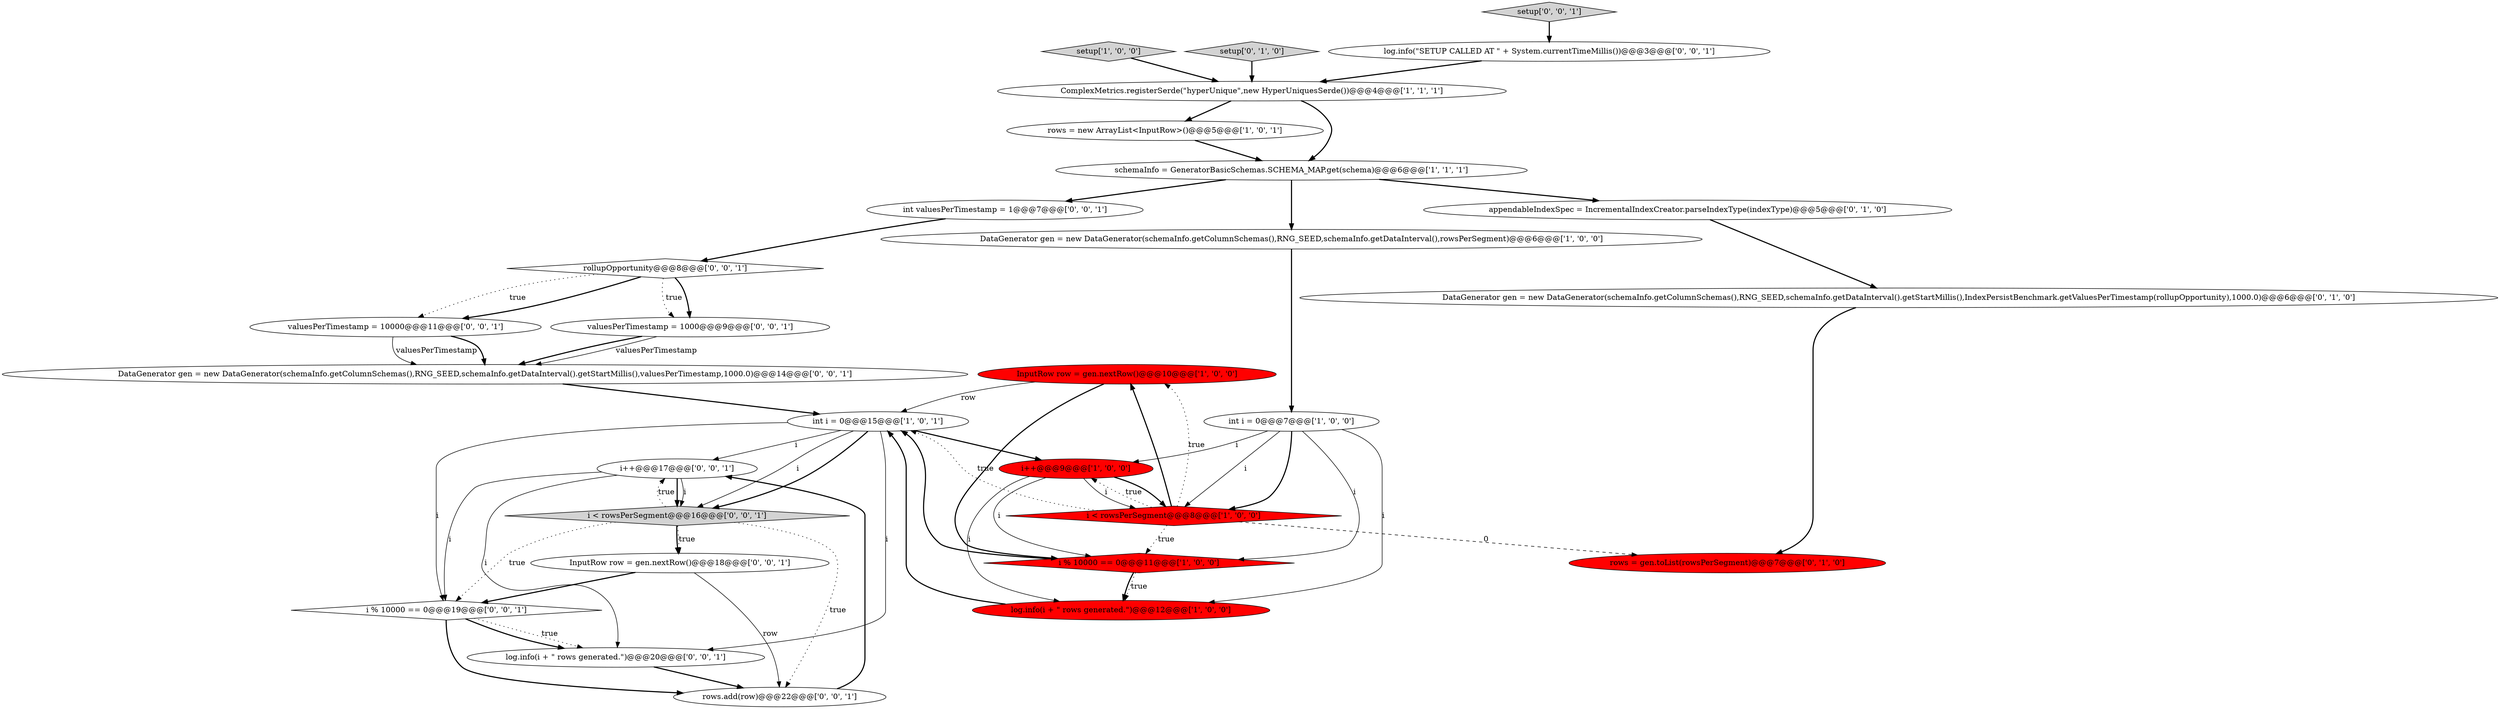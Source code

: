 digraph {
5 [style = filled, label = "InputRow row = gen.nextRow()@@@10@@@['1', '0', '0']", fillcolor = red, shape = ellipse image = "AAA1AAABBB1BBB"];
4 [style = filled, label = "int i = 0@@@15@@@['1', '0', '1']", fillcolor = white, shape = ellipse image = "AAA0AAABBB1BBB"];
27 [style = filled, label = "i++@@@17@@@['0', '0', '1']", fillcolor = white, shape = ellipse image = "AAA0AAABBB3BBB"];
18 [style = filled, label = "i < rowsPerSegment@@@16@@@['0', '0', '1']", fillcolor = lightgray, shape = diamond image = "AAA0AAABBB3BBB"];
1 [style = filled, label = "i % 10000 == 0@@@11@@@['1', '0', '0']", fillcolor = red, shape = diamond image = "AAA1AAABBB1BBB"];
22 [style = filled, label = "log.info(i + \" rows generated.\")@@@20@@@['0', '0', '1']", fillcolor = white, shape = ellipse image = "AAA0AAABBB3BBB"];
0 [style = filled, label = "rows = new ArrayList<InputRow>()@@@5@@@['1', '0', '1']", fillcolor = white, shape = ellipse image = "AAA0AAABBB1BBB"];
23 [style = filled, label = "rollupOpportunity@@@8@@@['0', '0', '1']", fillcolor = white, shape = diamond image = "AAA0AAABBB3BBB"];
8 [style = filled, label = "i++@@@9@@@['1', '0', '0']", fillcolor = red, shape = ellipse image = "AAA1AAABBB1BBB"];
11 [style = filled, label = "int i = 0@@@7@@@['1', '0', '0']", fillcolor = white, shape = ellipse image = "AAA0AAABBB1BBB"];
6 [style = filled, label = "setup['1', '0', '0']", fillcolor = lightgray, shape = diamond image = "AAA0AAABBB1BBB"];
19 [style = filled, label = "rows.add(row)@@@22@@@['0', '0', '1']", fillcolor = white, shape = ellipse image = "AAA0AAABBB3BBB"];
3 [style = filled, label = "ComplexMetrics.registerSerde(\"hyperUnique\",new HyperUniquesSerde())@@@4@@@['1', '1', '1']", fillcolor = white, shape = ellipse image = "AAA0AAABBB1BBB"];
2 [style = filled, label = "i < rowsPerSegment@@@8@@@['1', '0', '0']", fillcolor = red, shape = diamond image = "AAA1AAABBB1BBB"];
21 [style = filled, label = "valuesPerTimestamp = 10000@@@11@@@['0', '0', '1']", fillcolor = white, shape = ellipse image = "AAA0AAABBB3BBB"];
28 [style = filled, label = "DataGenerator gen = new DataGenerator(schemaInfo.getColumnSchemas(),RNG_SEED,schemaInfo.getDataInterval().getStartMillis(),valuesPerTimestamp,1000.0)@@@14@@@['0', '0', '1']", fillcolor = white, shape = ellipse image = "AAA0AAABBB3BBB"];
12 [style = filled, label = "DataGenerator gen = new DataGenerator(schemaInfo.getColumnSchemas(),RNG_SEED,schemaInfo.getDataInterval().getStartMillis(),IndexPersistBenchmark.getValuesPerTimestamp(rollupOpportunity),1000.0)@@@6@@@['0', '1', '0']", fillcolor = white, shape = ellipse image = "AAA0AAABBB2BBB"];
25 [style = filled, label = "setup['0', '0', '1']", fillcolor = lightgray, shape = diamond image = "AAA0AAABBB3BBB"];
16 [style = filled, label = "valuesPerTimestamp = 1000@@@9@@@['0', '0', '1']", fillcolor = white, shape = ellipse image = "AAA0AAABBB3BBB"];
20 [style = filled, label = "int valuesPerTimestamp = 1@@@7@@@['0', '0', '1']", fillcolor = white, shape = ellipse image = "AAA0AAABBB3BBB"];
7 [style = filled, label = "schemaInfo = GeneratorBasicSchemas.SCHEMA_MAP.get(schema)@@@6@@@['1', '1', '1']", fillcolor = white, shape = ellipse image = "AAA0AAABBB1BBB"];
13 [style = filled, label = "setup['0', '1', '0']", fillcolor = lightgray, shape = diamond image = "AAA0AAABBB2BBB"];
10 [style = filled, label = "DataGenerator gen = new DataGenerator(schemaInfo.getColumnSchemas(),RNG_SEED,schemaInfo.getDataInterval(),rowsPerSegment)@@@6@@@['1', '0', '0']", fillcolor = white, shape = ellipse image = "AAA0AAABBB1BBB"];
24 [style = filled, label = "InputRow row = gen.nextRow()@@@18@@@['0', '0', '1']", fillcolor = white, shape = ellipse image = "AAA0AAABBB3BBB"];
17 [style = filled, label = "log.info(\"SETUP CALLED AT \" + System.currentTimeMillis())@@@3@@@['0', '0', '1']", fillcolor = white, shape = ellipse image = "AAA0AAABBB3BBB"];
9 [style = filled, label = "log.info(i + \" rows generated.\")@@@12@@@['1', '0', '0']", fillcolor = red, shape = ellipse image = "AAA1AAABBB1BBB"];
26 [style = filled, label = "i % 10000 == 0@@@19@@@['0', '0', '1']", fillcolor = white, shape = diamond image = "AAA0AAABBB3BBB"];
14 [style = filled, label = "appendableIndexSpec = IncrementalIndexCreator.parseIndexType(indexType)@@@5@@@['0', '1', '0']", fillcolor = white, shape = ellipse image = "AAA0AAABBB2BBB"];
15 [style = filled, label = "rows = gen.toList(rowsPerSegment)@@@7@@@['0', '1', '0']", fillcolor = red, shape = ellipse image = "AAA1AAABBB2BBB"];
23->16 [style = dotted, label="true"];
6->3 [style = bold, label=""];
27->18 [style = bold, label=""];
1->4 [style = bold, label=""];
23->16 [style = bold, label=""];
18->24 [style = bold, label=""];
22->19 [style = bold, label=""];
2->8 [style = dotted, label="true"];
7->10 [style = bold, label=""];
27->22 [style = solid, label="i"];
4->18 [style = solid, label="i"];
9->4 [style = bold, label=""];
11->1 [style = solid, label="i"];
12->15 [style = bold, label=""];
27->18 [style = solid, label="i"];
23->21 [style = dotted, label="true"];
18->24 [style = dotted, label="true"];
18->19 [style = dotted, label="true"];
11->9 [style = solid, label="i"];
4->18 [style = bold, label=""];
4->27 [style = solid, label="i"];
21->28 [style = solid, label="valuesPerTimestamp"];
7->20 [style = bold, label=""];
26->22 [style = dotted, label="true"];
26->19 [style = bold, label=""];
8->9 [style = solid, label="i"];
25->17 [style = bold, label=""];
11->2 [style = bold, label=""];
1->9 [style = bold, label=""];
3->0 [style = bold, label=""];
21->28 [style = bold, label=""];
26->22 [style = bold, label=""];
0->7 [style = bold, label=""];
7->14 [style = bold, label=""];
2->15 [style = dashed, label="0"];
24->19 [style = solid, label="row"];
5->1 [style = bold, label=""];
24->26 [style = bold, label=""];
5->4 [style = solid, label="row"];
20->23 [style = bold, label=""];
13->3 [style = bold, label=""];
8->2 [style = bold, label=""];
3->7 [style = bold, label=""];
23->21 [style = bold, label=""];
16->28 [style = bold, label=""];
2->1 [style = dotted, label="true"];
18->26 [style = dotted, label="true"];
11->8 [style = solid, label="i"];
8->1 [style = solid, label="i"];
19->27 [style = bold, label=""];
14->12 [style = bold, label=""];
1->9 [style = dotted, label="true"];
2->4 [style = dotted, label="true"];
11->2 [style = solid, label="i"];
17->3 [style = bold, label=""];
16->28 [style = solid, label="valuesPerTimestamp"];
4->8 [style = bold, label=""];
4->26 [style = solid, label="i"];
2->5 [style = dotted, label="true"];
18->27 [style = dotted, label="true"];
27->26 [style = solid, label="i"];
8->2 [style = solid, label="i"];
28->4 [style = bold, label=""];
2->5 [style = bold, label=""];
10->11 [style = bold, label=""];
4->22 [style = solid, label="i"];
}
